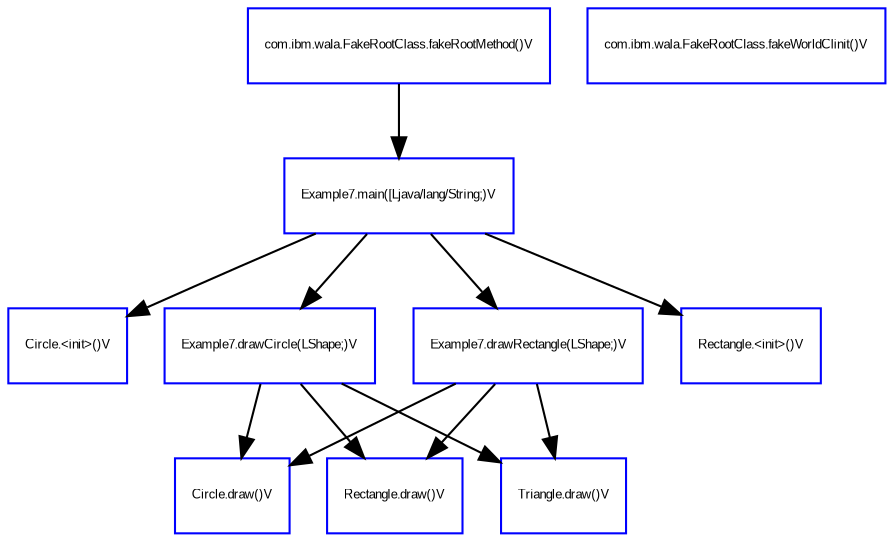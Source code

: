 digraph "DirectedGraph" {
graph [concentrate = true];center=true;fontsize=6;node [ color=blue,shape="box"fontsize=6,fontcolor=black,fontname=Arial];edge [ color=black,fontsize=6,fontcolor=black,fontname=Arial]; 
   "com.ibm.wala.FakeRootClass.fakeRootMethod()V" [ label="com.ibm.wala.FakeRootClass.fakeRootMethod()V"]
   "com.ibm.wala.FakeRootClass.fakeWorldClinit()V" [ label="com.ibm.wala.FakeRootClass.fakeWorldClinit()V"]
   "Example7.main([Ljava/lang/String;)V" [ label="Example7.main([Ljava/lang/String;)V"]
   "Circle.<init>()V" [ label="Circle.<init>()V"]
   "Example7.drawCircle(LShape;)V" [ label="Example7.drawCircle(LShape;)V"]
   "Rectangle.<init>()V" [ label="Rectangle.<init>()V"]
   "Example7.drawRectangle(LShape;)V" [ label="Example7.drawRectangle(LShape;)V"]
   "Circle.draw()V" [ label="Circle.draw()V"]
   "Rectangle.draw()V" [ label="Rectangle.draw()V"]
   "Triangle.draw()V" [ label="Triangle.draw()V"]
 "com.ibm.wala.FakeRootClass.fakeRootMethod()V" -> "Example7.main([Ljava/lang/String;)V" 
 "Example7.main([Ljava/lang/String;)V" -> "Circle.<init>()V" 
 "Example7.main([Ljava/lang/String;)V" -> "Example7.drawCircle(LShape;)V" 
 "Example7.main([Ljava/lang/String;)V" -> "Rectangle.<init>()V" 
 "Example7.main([Ljava/lang/String;)V" -> "Example7.drawRectangle(LShape;)V" 
 "Example7.drawCircle(LShape;)V" -> "Circle.draw()V" 
 "Example7.drawCircle(LShape;)V" -> "Rectangle.draw()V" 
 "Example7.drawCircle(LShape;)V" -> "Triangle.draw()V" 
 "Example7.drawRectangle(LShape;)V" -> "Circle.draw()V" 
 "Example7.drawRectangle(LShape;)V" -> "Rectangle.draw()V" 
 "Example7.drawRectangle(LShape;)V" -> "Triangle.draw()V" 

}